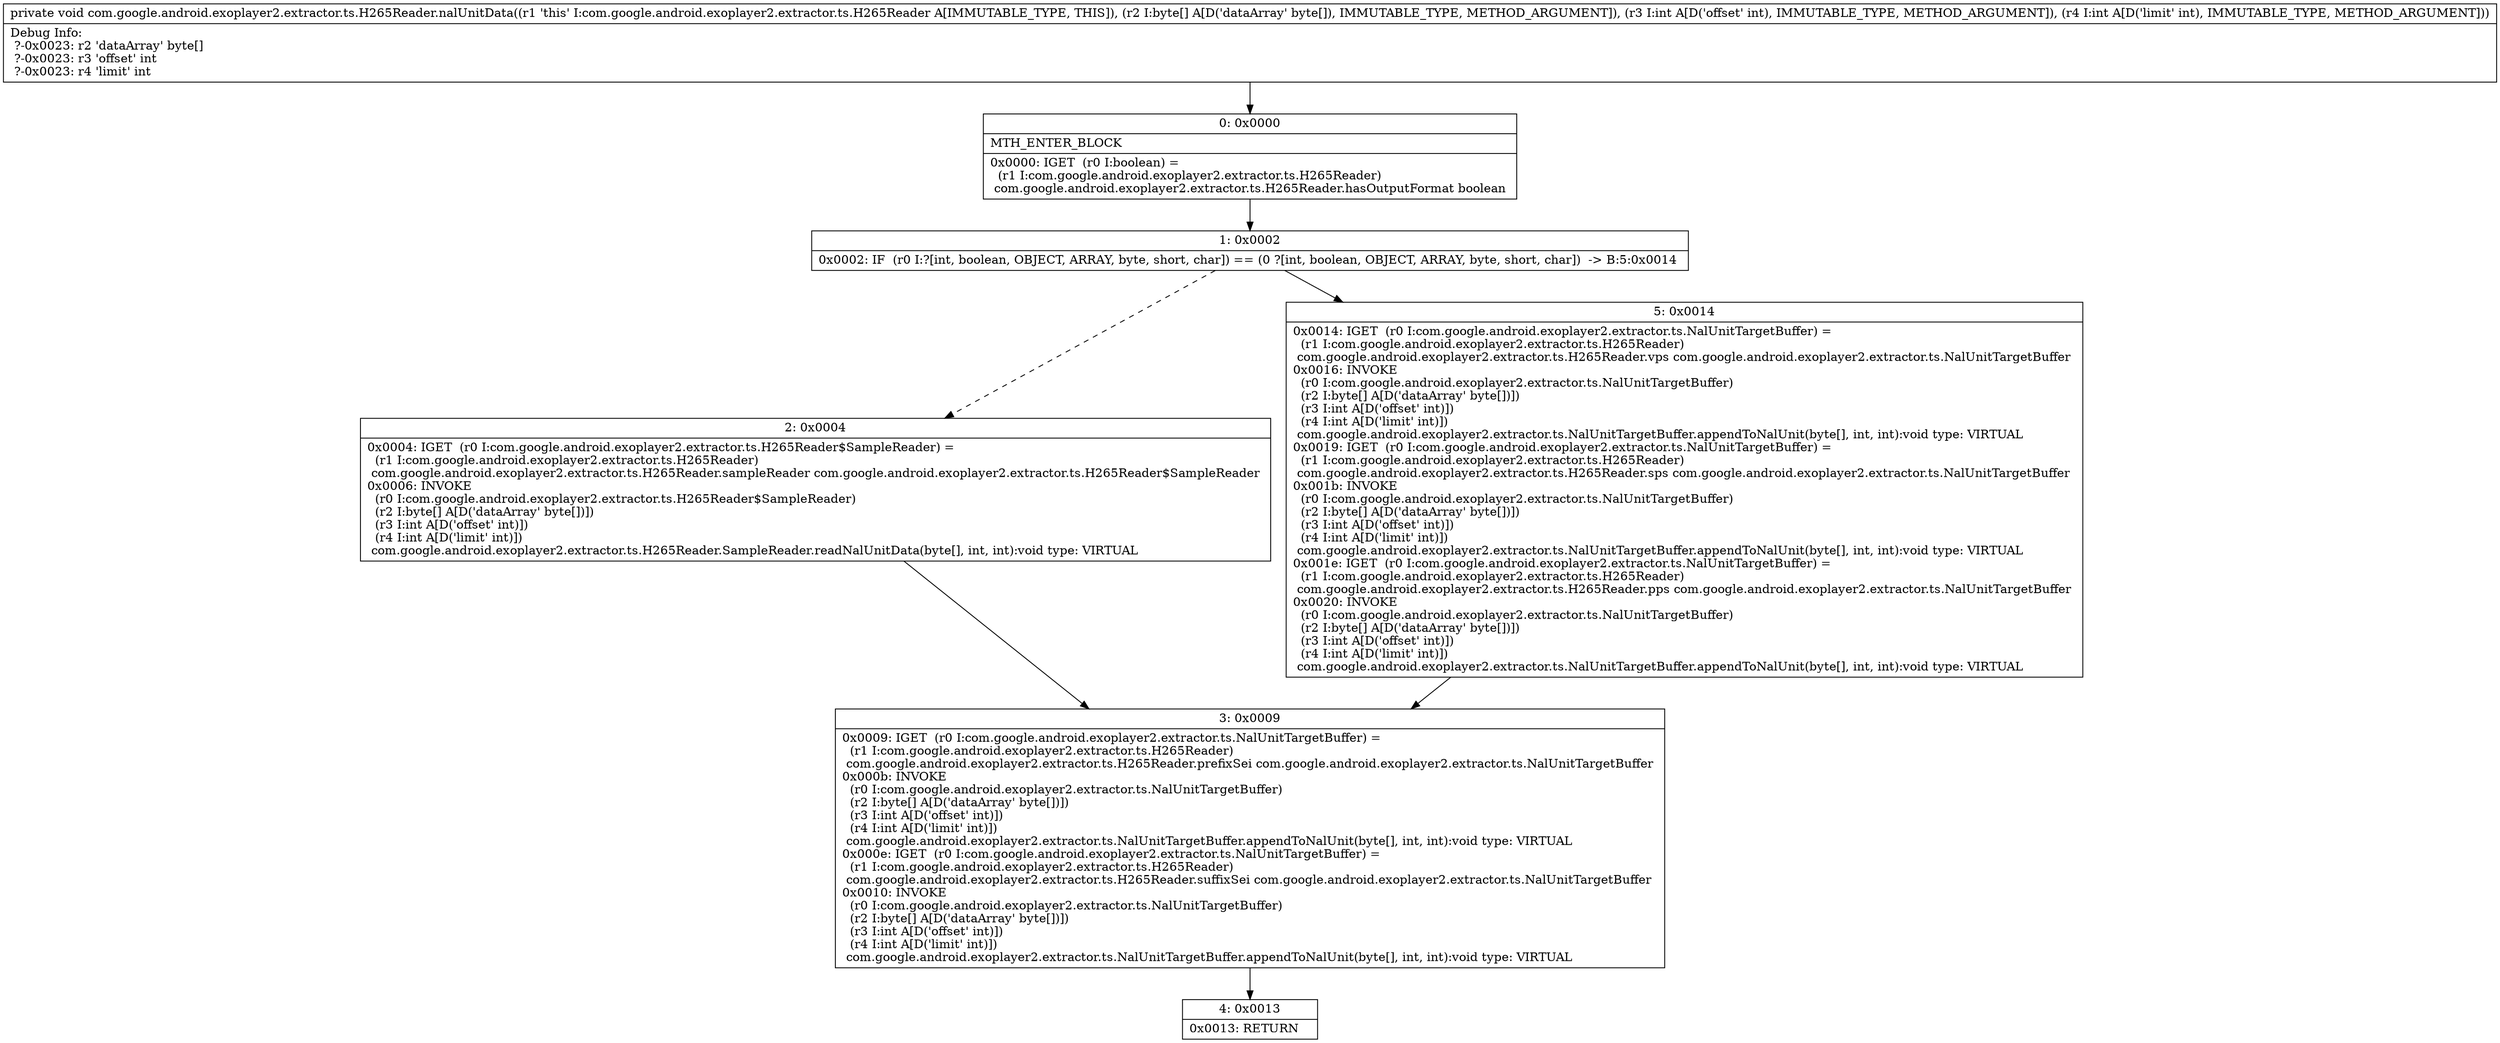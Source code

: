 digraph "CFG forcom.google.android.exoplayer2.extractor.ts.H265Reader.nalUnitData([BII)V" {
Node_0 [shape=record,label="{0\:\ 0x0000|MTH_ENTER_BLOCK\l|0x0000: IGET  (r0 I:boolean) = \l  (r1 I:com.google.android.exoplayer2.extractor.ts.H265Reader)\l com.google.android.exoplayer2.extractor.ts.H265Reader.hasOutputFormat boolean \l}"];
Node_1 [shape=record,label="{1\:\ 0x0002|0x0002: IF  (r0 I:?[int, boolean, OBJECT, ARRAY, byte, short, char]) == (0 ?[int, boolean, OBJECT, ARRAY, byte, short, char])  \-\> B:5:0x0014 \l}"];
Node_2 [shape=record,label="{2\:\ 0x0004|0x0004: IGET  (r0 I:com.google.android.exoplayer2.extractor.ts.H265Reader$SampleReader) = \l  (r1 I:com.google.android.exoplayer2.extractor.ts.H265Reader)\l com.google.android.exoplayer2.extractor.ts.H265Reader.sampleReader com.google.android.exoplayer2.extractor.ts.H265Reader$SampleReader \l0x0006: INVOKE  \l  (r0 I:com.google.android.exoplayer2.extractor.ts.H265Reader$SampleReader)\l  (r2 I:byte[] A[D('dataArray' byte[])])\l  (r3 I:int A[D('offset' int)])\l  (r4 I:int A[D('limit' int)])\l com.google.android.exoplayer2.extractor.ts.H265Reader.SampleReader.readNalUnitData(byte[], int, int):void type: VIRTUAL \l}"];
Node_3 [shape=record,label="{3\:\ 0x0009|0x0009: IGET  (r0 I:com.google.android.exoplayer2.extractor.ts.NalUnitTargetBuffer) = \l  (r1 I:com.google.android.exoplayer2.extractor.ts.H265Reader)\l com.google.android.exoplayer2.extractor.ts.H265Reader.prefixSei com.google.android.exoplayer2.extractor.ts.NalUnitTargetBuffer \l0x000b: INVOKE  \l  (r0 I:com.google.android.exoplayer2.extractor.ts.NalUnitTargetBuffer)\l  (r2 I:byte[] A[D('dataArray' byte[])])\l  (r3 I:int A[D('offset' int)])\l  (r4 I:int A[D('limit' int)])\l com.google.android.exoplayer2.extractor.ts.NalUnitTargetBuffer.appendToNalUnit(byte[], int, int):void type: VIRTUAL \l0x000e: IGET  (r0 I:com.google.android.exoplayer2.extractor.ts.NalUnitTargetBuffer) = \l  (r1 I:com.google.android.exoplayer2.extractor.ts.H265Reader)\l com.google.android.exoplayer2.extractor.ts.H265Reader.suffixSei com.google.android.exoplayer2.extractor.ts.NalUnitTargetBuffer \l0x0010: INVOKE  \l  (r0 I:com.google.android.exoplayer2.extractor.ts.NalUnitTargetBuffer)\l  (r2 I:byte[] A[D('dataArray' byte[])])\l  (r3 I:int A[D('offset' int)])\l  (r4 I:int A[D('limit' int)])\l com.google.android.exoplayer2.extractor.ts.NalUnitTargetBuffer.appendToNalUnit(byte[], int, int):void type: VIRTUAL \l}"];
Node_4 [shape=record,label="{4\:\ 0x0013|0x0013: RETURN   \l}"];
Node_5 [shape=record,label="{5\:\ 0x0014|0x0014: IGET  (r0 I:com.google.android.exoplayer2.extractor.ts.NalUnitTargetBuffer) = \l  (r1 I:com.google.android.exoplayer2.extractor.ts.H265Reader)\l com.google.android.exoplayer2.extractor.ts.H265Reader.vps com.google.android.exoplayer2.extractor.ts.NalUnitTargetBuffer \l0x0016: INVOKE  \l  (r0 I:com.google.android.exoplayer2.extractor.ts.NalUnitTargetBuffer)\l  (r2 I:byte[] A[D('dataArray' byte[])])\l  (r3 I:int A[D('offset' int)])\l  (r4 I:int A[D('limit' int)])\l com.google.android.exoplayer2.extractor.ts.NalUnitTargetBuffer.appendToNalUnit(byte[], int, int):void type: VIRTUAL \l0x0019: IGET  (r0 I:com.google.android.exoplayer2.extractor.ts.NalUnitTargetBuffer) = \l  (r1 I:com.google.android.exoplayer2.extractor.ts.H265Reader)\l com.google.android.exoplayer2.extractor.ts.H265Reader.sps com.google.android.exoplayer2.extractor.ts.NalUnitTargetBuffer \l0x001b: INVOKE  \l  (r0 I:com.google.android.exoplayer2.extractor.ts.NalUnitTargetBuffer)\l  (r2 I:byte[] A[D('dataArray' byte[])])\l  (r3 I:int A[D('offset' int)])\l  (r4 I:int A[D('limit' int)])\l com.google.android.exoplayer2.extractor.ts.NalUnitTargetBuffer.appendToNalUnit(byte[], int, int):void type: VIRTUAL \l0x001e: IGET  (r0 I:com.google.android.exoplayer2.extractor.ts.NalUnitTargetBuffer) = \l  (r1 I:com.google.android.exoplayer2.extractor.ts.H265Reader)\l com.google.android.exoplayer2.extractor.ts.H265Reader.pps com.google.android.exoplayer2.extractor.ts.NalUnitTargetBuffer \l0x0020: INVOKE  \l  (r0 I:com.google.android.exoplayer2.extractor.ts.NalUnitTargetBuffer)\l  (r2 I:byte[] A[D('dataArray' byte[])])\l  (r3 I:int A[D('offset' int)])\l  (r4 I:int A[D('limit' int)])\l com.google.android.exoplayer2.extractor.ts.NalUnitTargetBuffer.appendToNalUnit(byte[], int, int):void type: VIRTUAL \l}"];
MethodNode[shape=record,label="{private void com.google.android.exoplayer2.extractor.ts.H265Reader.nalUnitData((r1 'this' I:com.google.android.exoplayer2.extractor.ts.H265Reader A[IMMUTABLE_TYPE, THIS]), (r2 I:byte[] A[D('dataArray' byte[]), IMMUTABLE_TYPE, METHOD_ARGUMENT]), (r3 I:int A[D('offset' int), IMMUTABLE_TYPE, METHOD_ARGUMENT]), (r4 I:int A[D('limit' int), IMMUTABLE_TYPE, METHOD_ARGUMENT]))  | Debug Info:\l  ?\-0x0023: r2 'dataArray' byte[]\l  ?\-0x0023: r3 'offset' int\l  ?\-0x0023: r4 'limit' int\l}"];
MethodNode -> Node_0;
Node_0 -> Node_1;
Node_1 -> Node_2[style=dashed];
Node_1 -> Node_5;
Node_2 -> Node_3;
Node_3 -> Node_4;
Node_5 -> Node_3;
}

